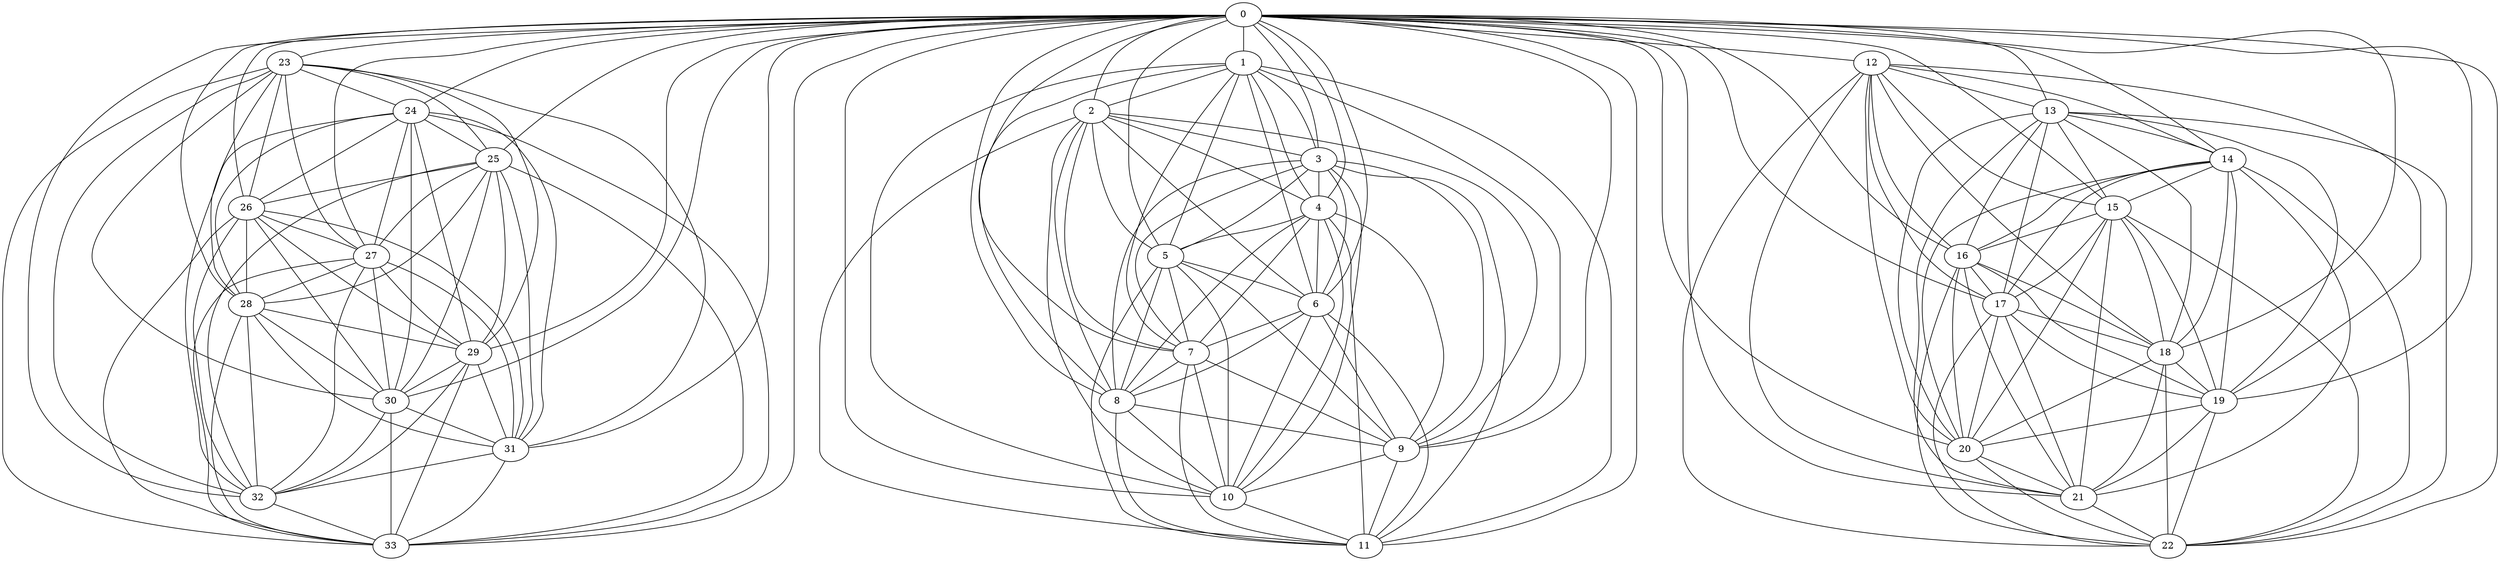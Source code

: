 strict graph {
    26
    33
    1
    11
    6
    2
    5
    23
    21
    20
    4
    29
    16
    12
    9
    15
    27
    19
    25
    7
    8
    0
    10
    24
    28
    18
    3
    31
    13
    17
    22
    30
    14
    32
    26 -- 33 [weight=1]
    26 -- 28 [weight=1]
    26 -- 27 [weight=1]
    26 -- 29 [weight=1]
    26 -- 31 [weight=1]
    26 -- 32 [weight=1]
    26 -- 30 [weight=1]
    1 -- 5 [weight=1]
    1 -- 9 [weight=1]
    1 -- 10 [weight=1]
    1 -- 3 [weight=1]
    1 -- 7 [weight=1]
    1 -- 11 [weight=1]
    1 -- 4 [weight=1]
    1 -- 8 [weight=1]
    1 -- 2 [weight=1]
    1 -- 6 [weight=1]
    6 -- 9 [weight=1]
    6 -- 10 [weight=1]
    6 -- 7 [weight=1]
    6 -- 11 [weight=1]
    6 -- 8 [weight=1]
    2 -- 5 [weight=1]
    2 -- 9 [weight=1]
    2 -- 10 [weight=1]
    2 -- 3 [weight=1]
    2 -- 7 [weight=1]
    2 -- 11 [weight=1]
    2 -- 4 [weight=1]
    2 -- 8 [weight=1]
    2 -- 6 [weight=1]
    5 -- 9 [weight=1]
    5 -- 10 [weight=1]
    5 -- 7 [weight=1]
    5 -- 11 [weight=1]
    5 -- 8 [weight=1]
    5 -- 6 [weight=1]
    23 -- 33 [weight=1]
    23 -- 28 [weight=1]
    23 -- 24 [weight=1]
    23 -- 25 [weight=1]
    23 -- 26 [weight=1]
    23 -- 27 [weight=1]
    23 -- 29 [weight=1]
    23 -- 31 [weight=1]
    23 -- 32 [weight=1]
    23 -- 30 [weight=1]
    21 -- 22 [weight=1]
    20 -- 21 [weight=1]
    20 -- 22 [weight=1]
    4 -- 5 [weight=1]
    4 -- 9 [weight=1]
    4 -- 10 [weight=1]
    4 -- 7 [weight=1]
    4 -- 11 [weight=1]
    4 -- 8 [weight=1]
    4 -- 6 [weight=1]
    29 -- 33 [weight=1]
    29 -- 31 [weight=1]
    29 -- 32 [weight=1]
    29 -- 30 [weight=1]
    16 -- 17 [weight=1]
    16 -- 20 [weight=1]
    16 -- 19 [weight=1]
    16 -- 21 [weight=1]
    16 -- 18 [weight=1]
    16 -- 22 [weight=1]
    12 -- 17 [weight=1]
    12 -- 13 [weight=1]
    12 -- 20 [weight=1]
    12 -- 19 [weight=1]
    12 -- 15 [weight=1]
    12 -- 21 [weight=1]
    12 -- 18 [weight=1]
    12 -- 16 [weight=1]
    12 -- 22 [weight=1]
    12 -- 14 [weight=1]
    9 -- 10 [weight=1]
    9 -- 11 [weight=1]
    15 -- 17 [weight=1]
    15 -- 20 [weight=1]
    15 -- 19 [weight=1]
    15 -- 21 [weight=1]
    15 -- 18 [weight=1]
    15 -- 16 [weight=1]
    15 -- 22 [weight=1]
    27 -- 33 [weight=1]
    27 -- 28 [weight=1]
    27 -- 29 [weight=1]
    27 -- 31 [weight=1]
    27 -- 32 [weight=1]
    27 -- 30 [weight=1]
    19 -- 20 [weight=1]
    19 -- 21 [weight=1]
    19 -- 22 [weight=1]
    25 -- 33 [weight=1]
    25 -- 28 [weight=1]
    25 -- 26 [weight=1]
    25 -- 27 [weight=1]
    25 -- 29 [weight=1]
    25 -- 31 [weight=1]
    25 -- 32 [weight=1]
    25 -- 30 [weight=1]
    7 -- 9 [weight=1]
    7 -- 10 [weight=1]
    7 -- 11 [weight=1]
    7 -- 8 [weight=1]
    8 -- 9 [weight=1]
    8 -- 10 [weight=1]
    8 -- 11 [weight=1]
    0 -- 32 [weight=1]
    0 -- 14 [weight=1]
    0 -- 30 [weight=1]
    0 -- 22 [weight=1]
    0 -- 17 [weight=1]
    0 -- 13 [weight=1]
    0 -- 31 [weight=1]
    0 -- 3 [weight=1]
    0 -- 18 [weight=1]
    0 -- 28 [weight=1]
    0 -- 24 [weight=1]
    0 -- 10 [weight=1]
    0 -- 8 [weight=1]
    0 -- 7 [weight=1]
    0 -- 25 [weight=1]
    0 -- 19 [weight=1]
    0 -- 27 [weight=1]
    0 -- 15 [weight=1]
    0 -- 9 [weight=1]
    0 -- 12 [weight=1]
    0 -- 16 [weight=1]
    0 -- 29 [weight=1]
    0 -- 4 [weight=1]
    0 -- 20 [weight=1]
    0 -- 21 [weight=1]
    0 -- 23 [weight=1]
    0 -- 5 [weight=1]
    0 -- 2 [weight=1]
    0 -- 6 [weight=1]
    0 -- 11 [weight=1]
    0 -- 1 [weight=1]
    0 -- 33 [weight=1]
    0 -- 26 [weight=1]
    10 -- 11 [weight=1]
    24 -- 33 [weight=1]
    24 -- 28 [weight=1]
    24 -- 25 [weight=1]
    24 -- 26 [weight=1]
    24 -- 27 [weight=1]
    24 -- 29 [weight=1]
    24 -- 31 [weight=1]
    24 -- 32 [weight=1]
    24 -- 30 [weight=1]
    28 -- 33 [weight=1]
    28 -- 29 [weight=1]
    28 -- 31 [weight=1]
    28 -- 32 [weight=1]
    28 -- 30 [weight=1]
    18 -- 20 [weight=1]
    18 -- 19 [weight=1]
    18 -- 21 [weight=1]
    18 -- 22 [weight=1]
    3 -- 5 [weight=1]
    3 -- 9 [weight=1]
    3 -- 10 [weight=1]
    3 -- 7 [weight=1]
    3 -- 11 [weight=1]
    3 -- 4 [weight=1]
    3 -- 8 [weight=1]
    3 -- 6 [weight=1]
    31 -- 33 [weight=1]
    31 -- 32 [weight=1]
    13 -- 17 [weight=1]
    13 -- 20 [weight=1]
    13 -- 19 [weight=1]
    13 -- 15 [weight=1]
    13 -- 21 [weight=1]
    13 -- 18 [weight=1]
    13 -- 16 [weight=1]
    13 -- 22 [weight=1]
    13 -- 14 [weight=1]
    17 -- 20 [weight=1]
    17 -- 19 [weight=1]
    17 -- 21 [weight=1]
    17 -- 18 [weight=1]
    17 -- 22 [weight=1]
    30 -- 33 [weight=1]
    30 -- 31 [weight=1]
    30 -- 32 [weight=1]
    14 -- 17 [weight=1]
    14 -- 20 [weight=1]
    14 -- 19 [weight=1]
    14 -- 15 [weight=1]
    14 -- 21 [weight=1]
    14 -- 18 [weight=1]
    14 -- 16 [weight=1]
    14 -- 22 [weight=1]
    32 -- 33 [weight=1]
}
